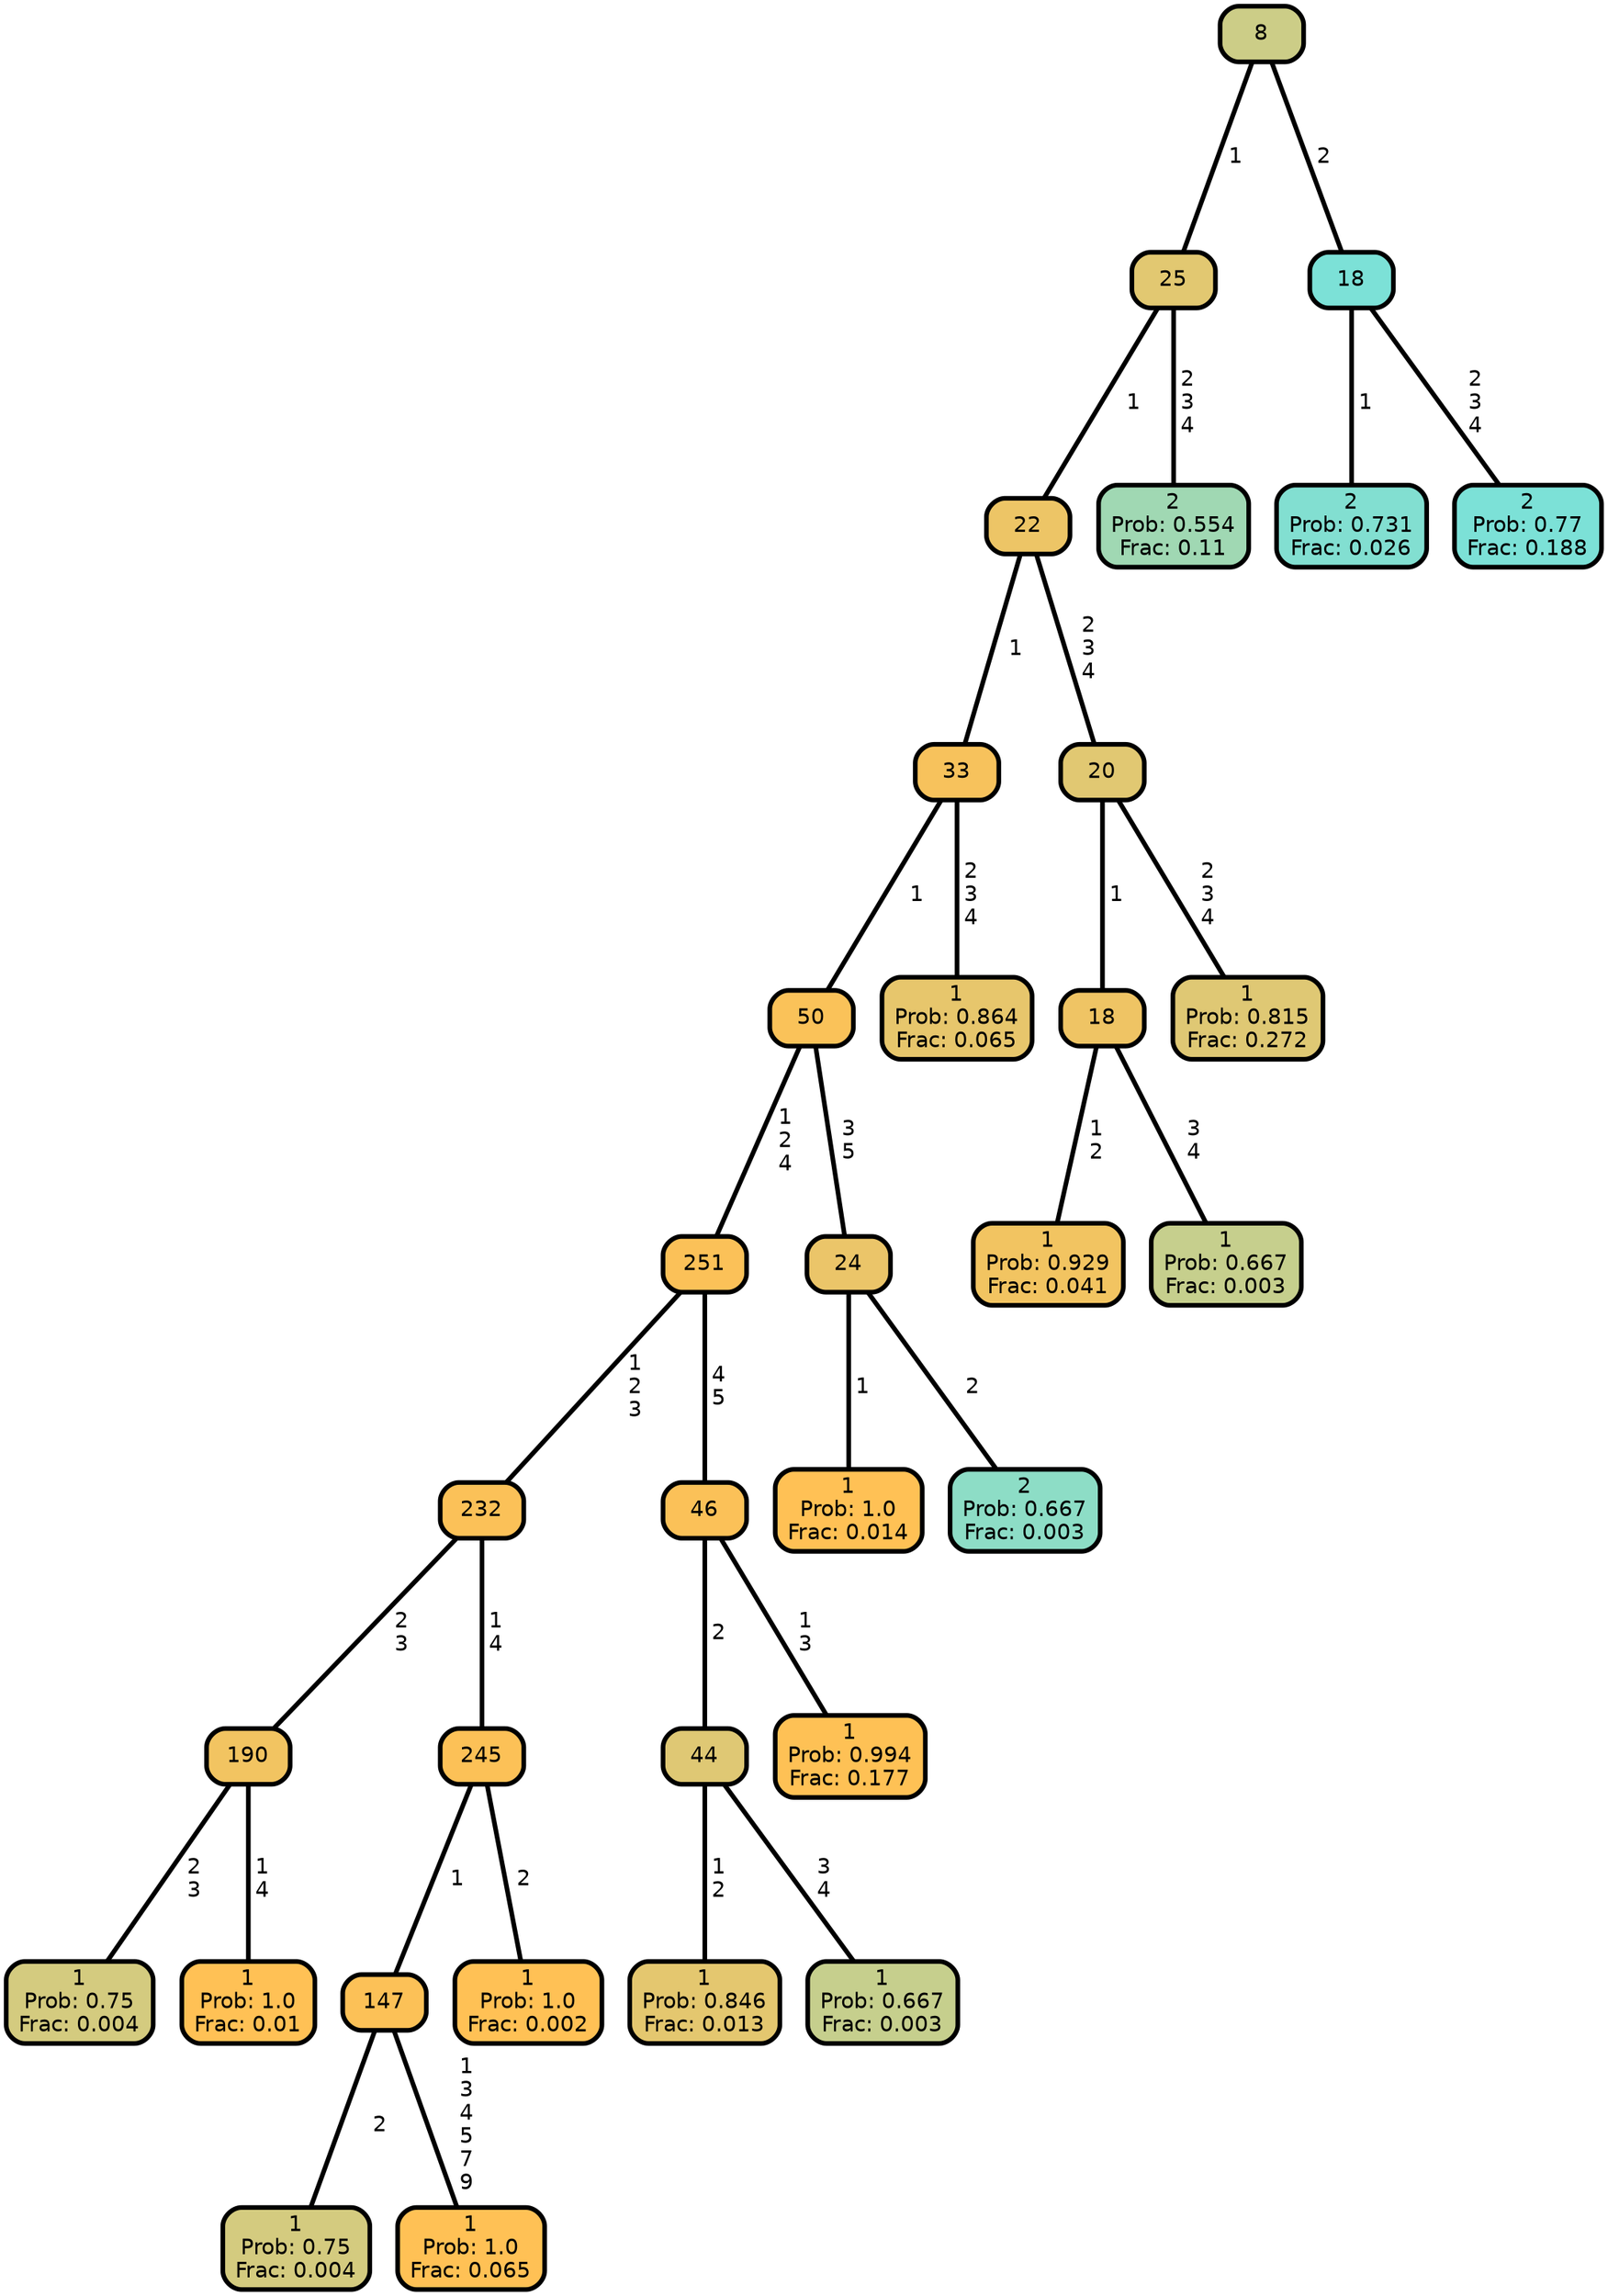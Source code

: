 graph Tree {
node [shape=box, style="filled, rounded",color="black",penwidth="3",fontcolor="black",                 fontname=helvetica] ;
graph [ranksep="0 equally", splines=straight,                 bgcolor=transparent, dpi=200] ;
edge [fontname=helvetica, color=black] ;
0 [label="1
Prob: 0.75
Frac: 0.004", fillcolor="#d4cb7f"] ;
1 [label="190", fillcolor="#f2c461"] ;
2 [label="1
Prob: 1.0
Frac: 0.01", fillcolor="#ffc155"] ;
3 [label="232", fillcolor="#fbc158"] ;
4 [label="1
Prob: 0.75
Frac: 0.004", fillcolor="#d4cb7f"] ;
5 [label="147", fillcolor="#fcc157"] ;
6 [label="1
Prob: 1.0
Frac: 0.065", fillcolor="#ffc155"] ;
7 [label="245", fillcolor="#fcc157"] ;
8 [label="1
Prob: 1.0
Frac: 0.002", fillcolor="#ffc155"] ;
9 [label="251", fillcolor="#fbc158"] ;
10 [label="1
Prob: 0.846
Frac: 0.013", fillcolor="#e4c76f"] ;
11 [label="44", fillcolor="#dfc874"] ;
12 [label="1
Prob: 0.667
Frac: 0.003", fillcolor="#c6cf8d"] ;
13 [label="46", fillcolor="#fbc158"] ;
14 [label="1
Prob: 0.994
Frac: 0.177", fillcolor="#fec155"] ;
15 [label="50", fillcolor="#fac259"] ;
16 [label="1
Prob: 1.0
Frac: 0.014", fillcolor="#ffc155"] ;
17 [label="24", fillcolor="#ebc569"] ;
18 [label="2
Prob: 0.667
Frac: 0.003", fillcolor="#8dddc6"] ;
19 [label="33", fillcolor="#f7c25c"] ;
20 [label="1
Prob: 0.864
Frac: 0.065", fillcolor="#e7c66c"] ;
21 [label="22", fillcolor="#edc566"] ;
22 [label="1
Prob: 0.929
Frac: 0.041", fillcolor="#f2c461"] ;
23 [label="18", fillcolor="#efc464"] ;
24 [label="1
Prob: 0.667
Frac: 0.003", fillcolor="#c6cf8d"] ;
25 [label="20", fillcolor="#e1c872"] ;
26 [label="1
Prob: 0.815
Frac: 0.272", fillcolor="#dfc874"] ;
27 [label="25", fillcolor="#e2c871"] ;
28 [label="2
Prob: 0.554
Frac: 0.11", fillcolor="#a0d8b3"] ;
29 [label="8", fillcolor="#cccd87"] ;
30 [label="2
Prob: 0.731
Frac: 0.026", fillcolor="#82dfd1"] ;
31 [label="18", fillcolor="#7ce1d7"] ;
32 [label="2
Prob: 0.77
Frac: 0.188", fillcolor="#7ce1d7"] ;
1 -- 0 [label=" 2\n 3",penwidth=3] ;
1 -- 2 [label=" 1\n 4",penwidth=3] ;
3 -- 1 [label=" 2\n 3",penwidth=3] ;
3 -- 7 [label=" 1\n 4",penwidth=3] ;
5 -- 4 [label=" 2",penwidth=3] ;
5 -- 6 [label=" 1\n 3\n 4\n 5\n 7\n 9",penwidth=3] ;
7 -- 5 [label=" 1",penwidth=3] ;
7 -- 8 [label=" 2",penwidth=3] ;
9 -- 3 [label=" 1\n 2\n 3",penwidth=3] ;
9 -- 13 [label=" 4\n 5",penwidth=3] ;
11 -- 10 [label=" 1\n 2",penwidth=3] ;
11 -- 12 [label=" 3\n 4",penwidth=3] ;
13 -- 11 [label=" 2",penwidth=3] ;
13 -- 14 [label=" 1\n 3",penwidth=3] ;
15 -- 9 [label=" 1\n 2\n 4",penwidth=3] ;
15 -- 17 [label=" 3\n 5",penwidth=3] ;
17 -- 16 [label=" 1",penwidth=3] ;
17 -- 18 [label=" 2",penwidth=3] ;
19 -- 15 [label=" 1",penwidth=3] ;
19 -- 20 [label=" 2\n 3\n 4",penwidth=3] ;
21 -- 19 [label=" 1",penwidth=3] ;
21 -- 25 [label=" 2\n 3\n 4",penwidth=3] ;
23 -- 22 [label=" 1\n 2",penwidth=3] ;
23 -- 24 [label=" 3\n 4",penwidth=3] ;
25 -- 23 [label=" 1",penwidth=3] ;
25 -- 26 [label=" 2\n 3\n 4",penwidth=3] ;
27 -- 21 [label=" 1",penwidth=3] ;
27 -- 28 [label=" 2\n 3\n 4",penwidth=3] ;
29 -- 27 [label=" 1",penwidth=3] ;
29 -- 31 [label=" 2",penwidth=3] ;
31 -- 30 [label=" 1",penwidth=3] ;
31 -- 32 [label=" 2\n 3\n 4",penwidth=3] ;
{rank = same;}}